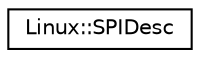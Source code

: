 digraph "Graphical Class Hierarchy"
{
 // INTERACTIVE_SVG=YES
  edge [fontname="Helvetica",fontsize="10",labelfontname="Helvetica",labelfontsize="10"];
  node [fontname="Helvetica",fontsize="10",shape=record];
  rankdir="LR";
  Node1 [label="Linux::SPIDesc",height=0.2,width=0.4,color="black", fillcolor="white", style="filled",URL="$structLinux_1_1SPIDesc.html"];
}
